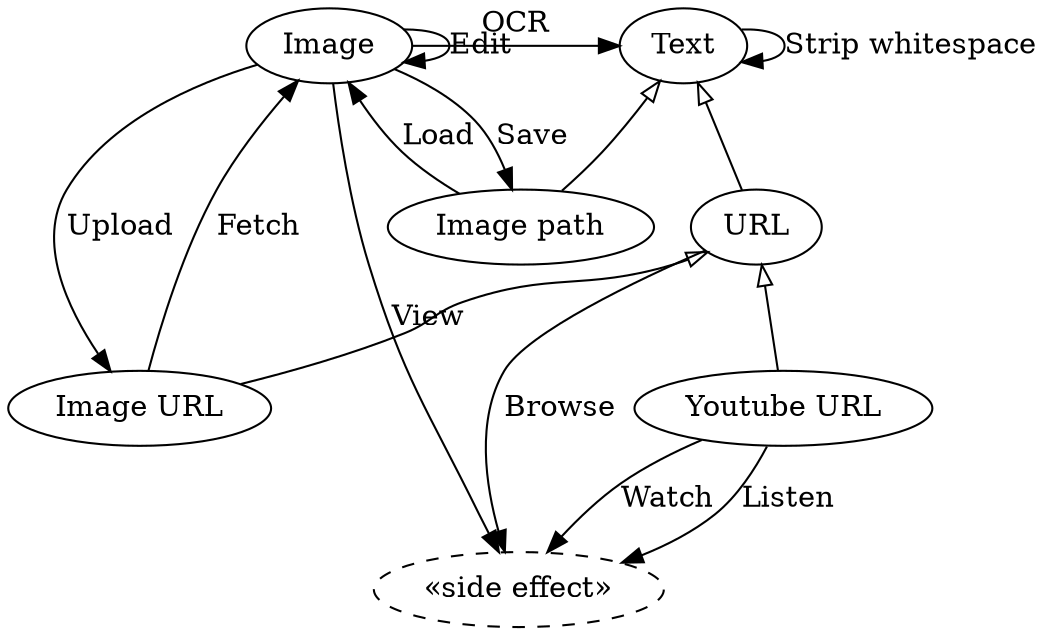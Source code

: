 #!/usr/bin/env -S dot -Tx11

digraph Clipboard {
    text [label="Text"]
    image_path [label="Image path"]
    url [label="URL"]
    image_url [label="Image URL"]
    yt_url [label="Youtube URL"]
    image [label="Image"]
    nop [label="«side effect»" style=dashed]

    { rank=same; text image }
    { rank=same; image_path url }
    { rank=same; image_url yt_url }

    {
        edge [arrowtail=onormal dir=back]

        text -> url
        text -> image_path
        url -> image_url
        url -> yt_url
    }

    url -> nop [label="Browse"]
    yt_url -> nop [label="Watch"]
    yt_url -> nop [label="Listen"]
    image_url -> image [label="Fetch"]
    image_path -> image [label="Load"]

    text -> text [label="Strip whitespace"]

    image -> image_url [label="Upload"]
    image -> image [label="Edit"]
    image -> image_path [label="Save"]
    image -> nop [label="View"]
    image -> text [label="OCR"]
}
